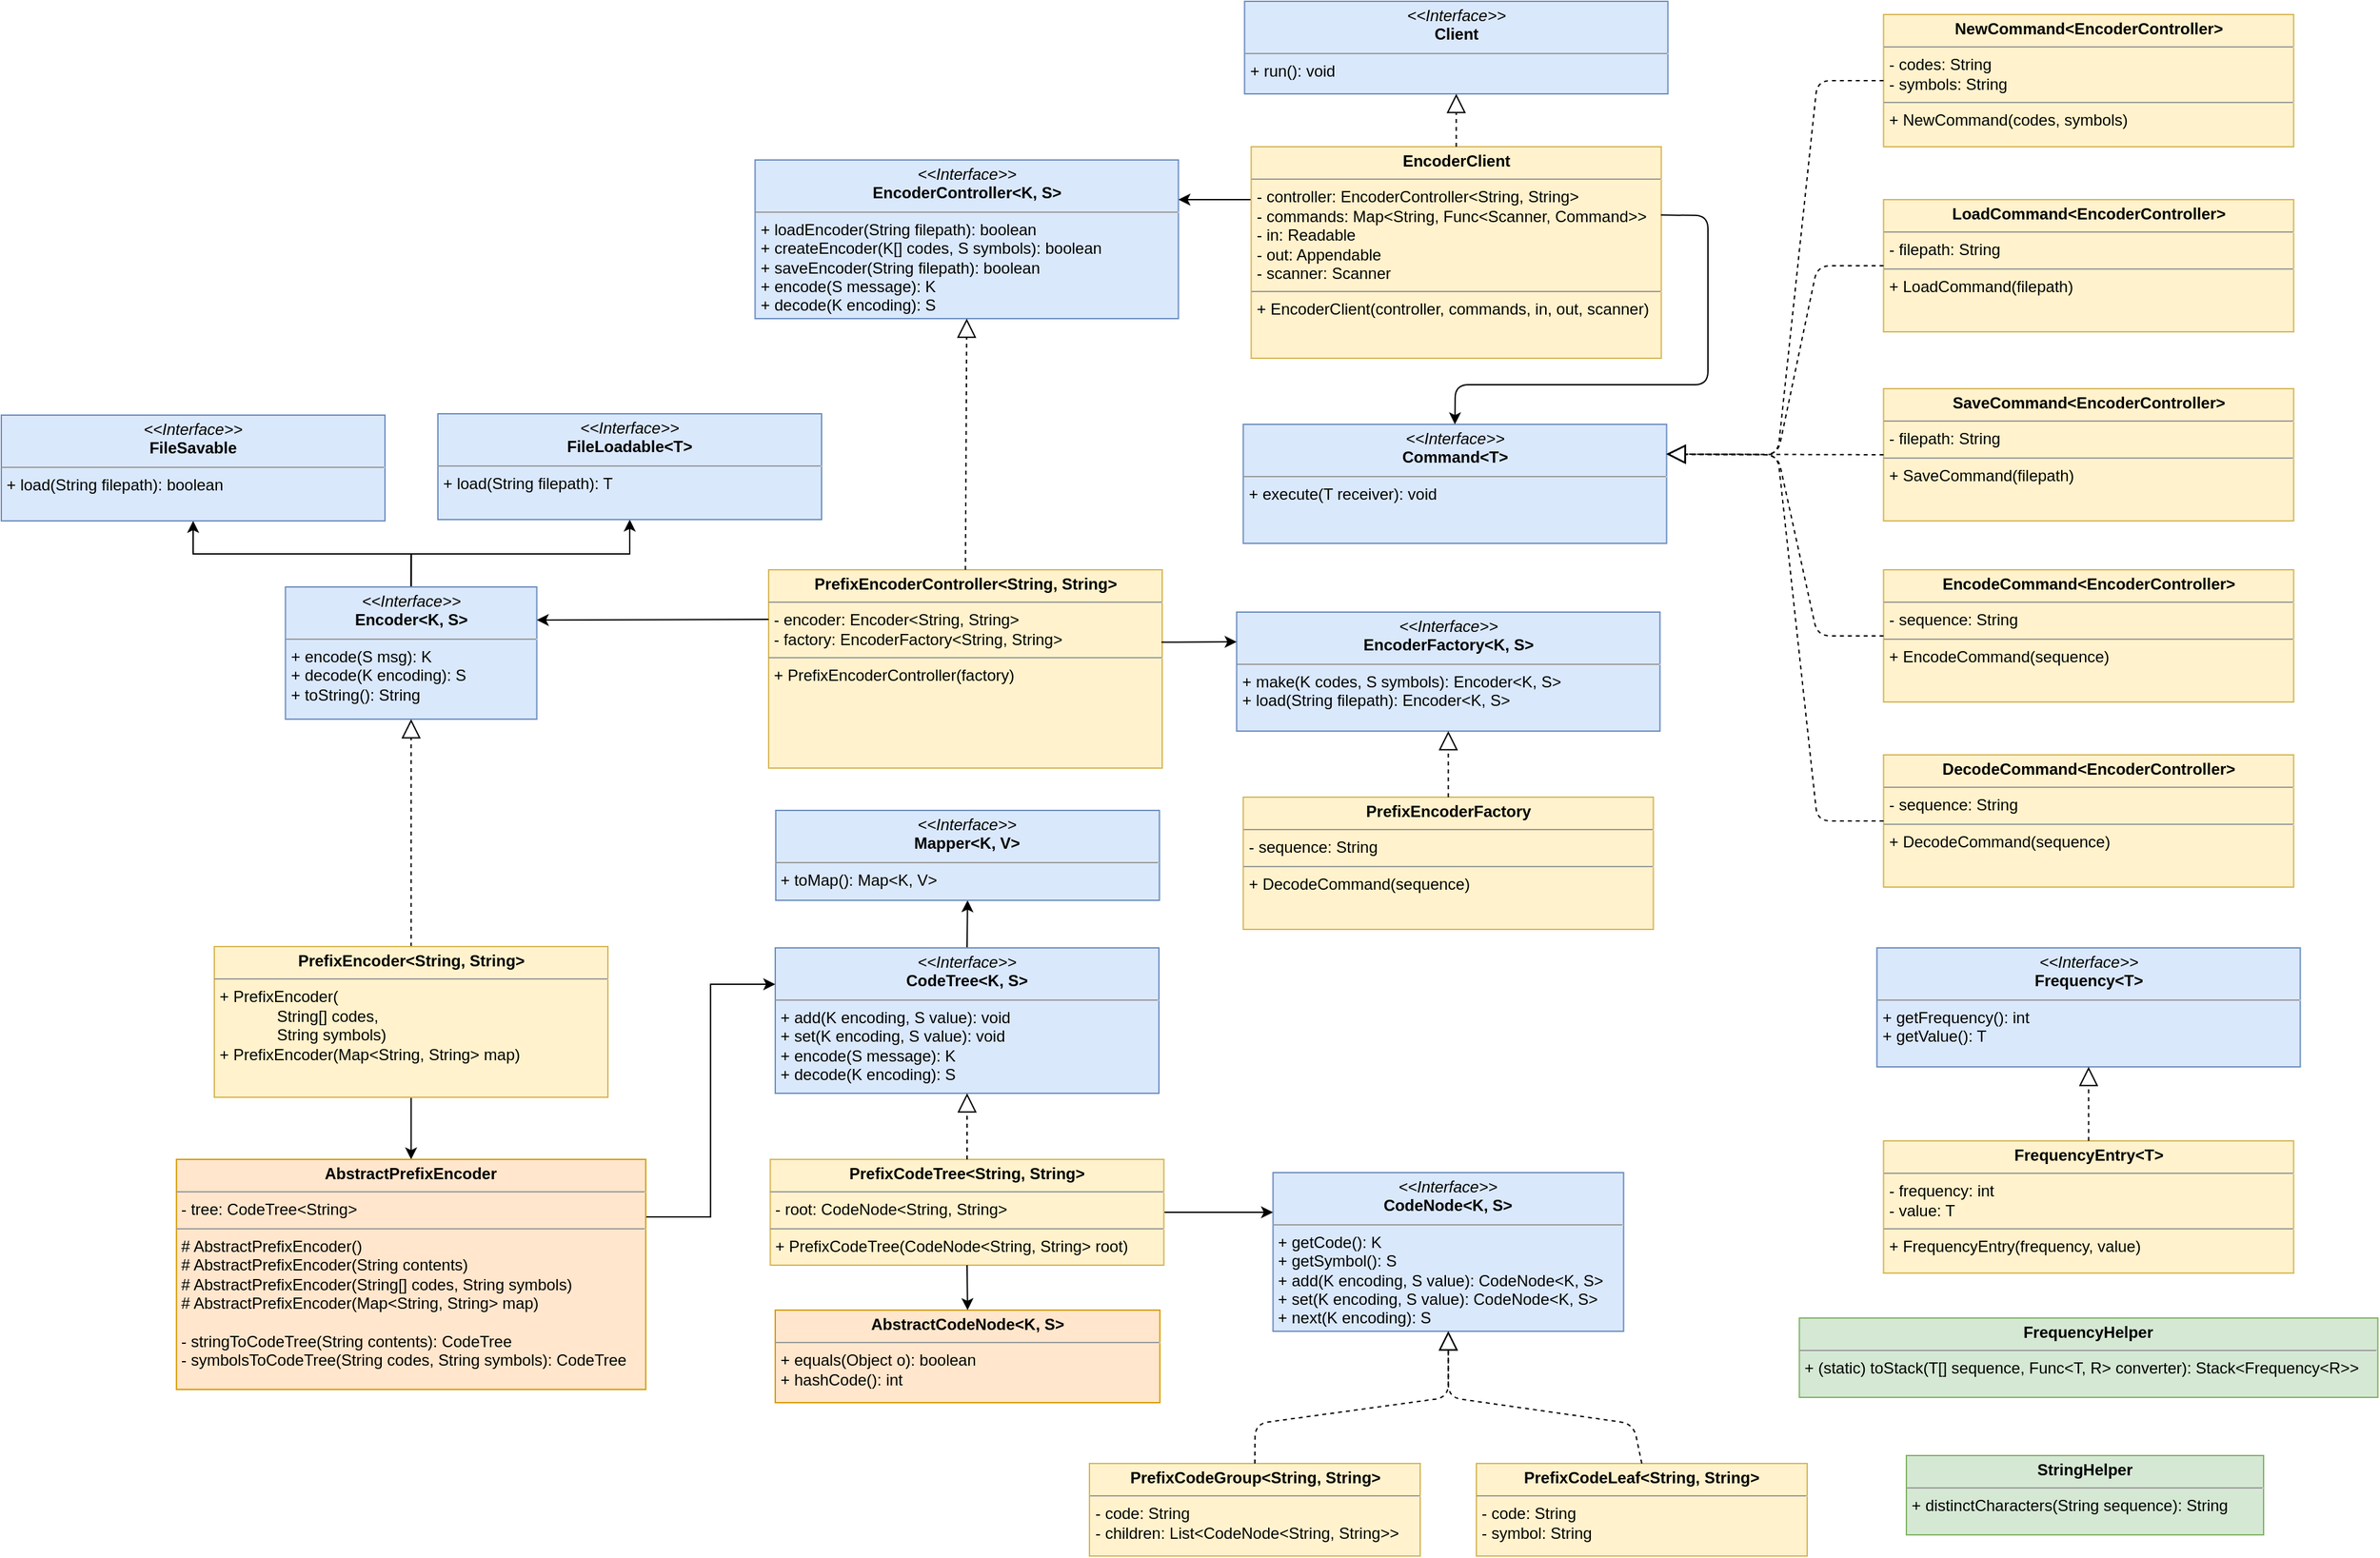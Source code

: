 <mxfile version="13.7.3" type="device"><diagram id="yBXCsLKnQGUmFSxq_S-r" name="Page-1"><mxGraphModel dx="1755" dy="1772" grid="1" gridSize="10" guides="1" tooltips="1" connect="1" arrows="1" fold="1" page="1" pageScale="1" pageWidth="850" pageHeight="1100" math="0" shadow="0"><root><mxCell id="0"/><mxCell id="1" parent="0"/><mxCell id="PXaAccvbH6FuphGDsRow-41" style="edgeStyle=orthogonalEdgeStyle;rounded=0;orthogonalLoop=1;jettySize=auto;html=1;exitX=0.5;exitY=0;exitDx=0;exitDy=0;entryX=0.5;entryY=1;entryDx=0;entryDy=0;" parent="1" source="bOPjeSEYKTVvt4Il5NPz-1" target="PXaAccvbH6FuphGDsRow-39" edge="1"><mxGeometry relative="1" as="geometry"/></mxCell><mxCell id="PXaAccvbH6FuphGDsRow-42" style="edgeStyle=orthogonalEdgeStyle;rounded=0;orthogonalLoop=1;jettySize=auto;html=1;exitX=0.5;exitY=0;exitDx=0;exitDy=0;entryX=0.5;entryY=1;entryDx=0;entryDy=0;" parent="1" source="bOPjeSEYKTVvt4Il5NPz-1" target="PXaAccvbH6FuphGDsRow-28" edge="1"><mxGeometry relative="1" as="geometry"><Array as="points"><mxPoint x="-200" y="88"/><mxPoint x="-35" y="88"/></Array></mxGeometry></mxCell><mxCell id="bOPjeSEYKTVvt4Il5NPz-1" value="&lt;p style=&quot;margin: 0px ; margin-top: 4px ; text-align: center&quot;&gt;&lt;i&gt;&amp;lt;&amp;lt;Interface&amp;gt;&amp;gt;&lt;/i&gt;&lt;br&gt;&lt;b&gt;Encoder&amp;lt;K, S&amp;gt;&lt;/b&gt;&lt;/p&gt;&lt;hr size=&quot;1&quot;&gt;&lt;p style=&quot;margin: 0px ; margin-left: 4px&quot;&gt;+ encode(S msg): K&lt;/p&gt;&lt;p style=&quot;margin: 0px ; margin-left: 4px&quot;&gt;&lt;span&gt;+ decode(K encoding): S&lt;/span&gt;&lt;br&gt;&lt;/p&gt;&lt;p style=&quot;margin: 0px ; margin-left: 4px&quot;&gt;&lt;span&gt;+ toString(): String&lt;/span&gt;&lt;/p&gt;" style="verticalAlign=top;align=left;overflow=fill;fontSize=12;fontFamily=Helvetica;html=1;fillColor=#dae8fc;strokeColor=#6c8ebf;" parent="1" vertex="1"><mxGeometry x="-295.25" y="113" width="190" height="100" as="geometry"/></mxCell><mxCell id="bOPjeSEYKTVvt4Il5NPz-6" value="" style="endArrow=block;dashed=1;endFill=0;endSize=12;html=1;" parent="1" source="bOPjeSEYKTVvt4Il5NPz-31" target="bOPjeSEYKTVvt4Il5NPz-1" edge="1"><mxGeometry width="160" relative="1" as="geometry"><mxPoint x="481.25" y="580" as="sourcePoint"/><mxPoint x="566.25" y="90" as="targetPoint"/></mxGeometry></mxCell><mxCell id="bOPjeSEYKTVvt4Il5NPz-7" value="&lt;p style=&quot;margin: 0px ; margin-top: 4px ; text-align: center&quot;&gt;&lt;i&gt;&amp;lt;&amp;lt;Interface&amp;gt;&amp;gt;&lt;/i&gt;&lt;br&gt;&lt;b&gt;CodeNode&amp;lt;K, S&amp;gt;&lt;/b&gt;&lt;/p&gt;&lt;hr size=&quot;1&quot;&gt;&lt;p style=&quot;margin: 0px ; margin-left: 4px&quot;&gt;+ getCode(): K&lt;/p&gt;&lt;p style=&quot;margin: 0px ; margin-left: 4px&quot;&gt;+ getSymbol(): S&lt;/p&gt;&lt;p style=&quot;margin: 0px ; margin-left: 4px&quot;&gt;+ add(K encoding, S value): CodeNode&amp;lt;K, S&amp;gt;&lt;/p&gt;&lt;p style=&quot;margin: 0px ; margin-left: 4px&quot;&gt;+ set(K encoding, S value): CodeNode&amp;lt;K, S&amp;gt;&lt;/p&gt;&lt;p style=&quot;margin: 0px ; margin-left: 4px&quot;&gt;+ next(K encoding): S&lt;/p&gt;" style="verticalAlign=top;align=left;overflow=fill;fontSize=12;fontFamily=Helvetica;html=1;fillColor=#dae8fc;strokeColor=#6c8ebf;" parent="1" vertex="1"><mxGeometry x="451.25" y="556" width="265" height="120" as="geometry"/></mxCell><mxCell id="bOPjeSEYKTVvt4Il5NPz-10" value="&lt;p style=&quot;margin: 0px ; margin-top: 4px ; text-align: center&quot;&gt;&lt;b&gt;PrefixCodeGroup&amp;lt;String, String&amp;gt;&lt;/b&gt;&lt;/p&gt;&lt;hr size=&quot;1&quot;&gt;&lt;p style=&quot;margin: 0px ; margin-left: 4px&quot;&gt;- code: String&lt;/p&gt;&lt;p style=&quot;margin: 0px ; margin-left: 4px&quot;&gt;&lt;span&gt;- children: List&amp;lt;CodeNode&amp;lt;String, String&amp;gt;&amp;gt;&lt;/span&gt;&lt;/p&gt;" style="verticalAlign=top;align=left;overflow=fill;fontSize=12;fontFamily=Helvetica;html=1;fillColor=#fff2cc;strokeColor=#d6b656;" parent="1" vertex="1"><mxGeometry x="312.5" y="776" width="250" height="70" as="geometry"/></mxCell><mxCell id="bOPjeSEYKTVvt4Il5NPz-15" value="&lt;p style=&quot;margin: 0px ; margin-top: 4px ; text-align: center&quot;&gt;&lt;b&gt;PrefixCodeLeaf&amp;lt;String, String&amp;gt;&lt;/b&gt;&lt;/p&gt;&lt;hr size=&quot;1&quot;&gt;&lt;p style=&quot;margin: 0px ; margin-left: 4px&quot;&gt;- code: String&lt;/p&gt;&lt;p style=&quot;margin: 0px ; margin-left: 4px&quot;&gt;- symbol: String&lt;/p&gt;" style="verticalAlign=top;align=left;overflow=fill;fontSize=12;fontFamily=Helvetica;html=1;fillColor=#fff2cc;strokeColor=#d6b656;" parent="1" vertex="1"><mxGeometry x="605" y="776" width="250" height="70" as="geometry"/></mxCell><mxCell id="bOPjeSEYKTVvt4Il5NPz-20" value="&lt;p style=&quot;margin: 0px ; margin-top: 4px ; text-align: center&quot;&gt;&lt;i&gt;&amp;lt;&amp;lt;Interface&amp;gt;&amp;gt;&lt;/i&gt;&lt;br&gt;&lt;b&gt;EncoderController&amp;lt;K, S&amp;gt;&lt;/b&gt;&lt;/p&gt;&lt;hr size=&quot;1&quot;&gt;&lt;p style=&quot;margin: 0px ; margin-left: 4px&quot;&gt;+ loadEncoder(String filepath): boolean&lt;br&gt;&lt;/p&gt;&lt;p style=&quot;margin: 0px ; margin-left: 4px&quot;&gt;+ createEncoder(K[] codes, S symbols): boolean&lt;/p&gt;&lt;p style=&quot;margin: 0px ; margin-left: 4px&quot;&gt;+ saveEncoder(String filepath): boolean&lt;/p&gt;&lt;p style=&quot;margin: 0px ; margin-left: 4px&quot;&gt;+ encode(S message): K&lt;/p&gt;&lt;p style=&quot;margin: 0px ; margin-left: 4px&quot;&gt;+ decode(K encoding): S&lt;/p&gt;" style="verticalAlign=top;align=left;overflow=fill;fontSize=12;fontFamily=Helvetica;html=1;fillColor=#dae8fc;strokeColor=#6c8ebf;" parent="1" vertex="1"><mxGeometry x="59.75" y="-210" width="320" height="120" as="geometry"/></mxCell><mxCell id="aetxjD7OIeHD93-WRbV_-35" style="edgeStyle=orthogonalEdgeStyle;rounded=0;orthogonalLoop=1;jettySize=auto;html=1;exitX=0.5;exitY=1;exitDx=0;exitDy=0;entryX=0.5;entryY=0;entryDx=0;entryDy=0;" parent="1" source="bOPjeSEYKTVvt4Il5NPz-31" target="b8kDSU_2-5h-aAAREzF0-1" edge="1"><mxGeometry relative="1" as="geometry"><mxPoint x="-200.172" y="576" as="targetPoint"/></mxGeometry></mxCell><mxCell id="bOPjeSEYKTVvt4Il5NPz-31" value="&lt;p style=&quot;margin: 0px ; margin-top: 4px ; text-align: center&quot;&gt;&lt;span style=&quot;font-weight: 700&quot;&gt;PrefixEncoder&amp;lt;String, String&amp;gt;&lt;/span&gt;&lt;/p&gt;&lt;hr size=&quot;1&quot;&gt;&lt;p style=&quot;margin: 0px ; margin-left: 4px&quot;&gt;+ PrefixEncoder(&lt;/p&gt;&lt;p style=&quot;margin: 0px ; margin-left: 4px&quot;&gt;&amp;nbsp; &amp;nbsp; &amp;nbsp; &amp;nbsp; &amp;nbsp; &amp;nbsp; &amp;nbsp;String[] codes,&lt;/p&gt;&lt;p style=&quot;margin: 0px ; margin-left: 4px&quot;&gt;&amp;nbsp; &amp;nbsp; &amp;nbsp; &amp;nbsp; &amp;nbsp; &amp;nbsp; &amp;nbsp;String symbols)&lt;br&gt;&lt;/p&gt;&lt;p style=&quot;margin: 0px ; margin-left: 4px&quot;&gt;+ PrefixEncoder(&lt;span&gt;Map&amp;lt;String, String&amp;gt; map)&lt;/span&gt;&lt;/p&gt;" style="verticalAlign=top;align=left;overflow=fill;fontSize=12;fontFamily=Helvetica;html=1;fillColor=#fff2cc;strokeColor=#d6b656;" parent="1" vertex="1"><mxGeometry x="-349" y="385" width="297.5" height="114" as="geometry"/></mxCell><mxCell id="PXaAccvbH6FuphGDsRow-44" style="edgeStyle=orthogonalEdgeStyle;rounded=0;orthogonalLoop=1;jettySize=auto;html=1;exitX=0.5;exitY=0;exitDx=0;exitDy=0;entryX=0.5;entryY=1;entryDx=0;entryDy=0;" parent="1" source="aetxjD7OIeHD93-WRbV_-2" target="PXaAccvbH6FuphGDsRow-43" edge="1"><mxGeometry relative="1" as="geometry"/></mxCell><mxCell id="aetxjD7OIeHD93-WRbV_-2" value="&lt;p style=&quot;margin: 0px ; margin-top: 4px ; text-align: center&quot;&gt;&lt;i&gt;&amp;lt;&amp;lt;Interface&amp;gt;&amp;gt;&lt;/i&gt;&lt;br&gt;&lt;b&gt;CodeTree&amp;lt;K, S&amp;gt;&lt;/b&gt;&lt;/p&gt;&lt;hr size=&quot;1&quot;&gt;&lt;p style=&quot;margin: 0px ; margin-left: 4px&quot;&gt;+ add(K encoding, S value): void&lt;br&gt;&lt;/p&gt;&lt;p style=&quot;margin: 0px ; margin-left: 4px&quot;&gt;+ set(K encoding, S value): void&lt;/p&gt;&lt;p style=&quot;margin: 0px ; margin-left: 4px&quot;&gt;+ encode(S message): K&lt;/p&gt;&lt;p style=&quot;margin: 0px ; margin-left: 4px&quot;&gt;+ decode(K encoding): S&lt;/p&gt;" style="verticalAlign=top;align=left;overflow=fill;fontSize=12;fontFamily=Helvetica;html=1;fillColor=#dae8fc;strokeColor=#6c8ebf;" parent="1" vertex="1"><mxGeometry x="75" y="386" width="290" height="110" as="geometry"/></mxCell><mxCell id="PXaAccvbH6FuphGDsRow-35" style="edgeStyle=orthogonalEdgeStyle;rounded=0;orthogonalLoop=1;jettySize=auto;html=1;exitX=1;exitY=0.5;exitDx=0;exitDy=0;entryX=0;entryY=0.25;entryDx=0;entryDy=0;" parent="1" source="aetxjD7OIeHD93-WRbV_-3" target="bOPjeSEYKTVvt4Il5NPz-7" edge="1"><mxGeometry relative="1" as="geometry"/></mxCell><mxCell id="aetxjD7OIeHD93-WRbV_-3" value="&lt;p style=&quot;margin: 0px ; margin-top: 4px ; text-align: center&quot;&gt;&lt;span style=&quot;font-weight: 700&quot;&gt;PrefixCodeTree&amp;lt;String, String&amp;gt;&lt;/span&gt;&lt;br&gt;&lt;/p&gt;&lt;hr size=&quot;1&quot;&gt;&lt;p style=&quot;margin: 0px ; margin-left: 4px&quot;&gt;- root: CodeNode&amp;lt;String, String&amp;gt;&lt;br&gt;&lt;/p&gt;&lt;hr size=&quot;1&quot;&gt;&lt;p style=&quot;margin: 0px ; margin-left: 4px&quot;&gt;+ PrefixCodeTree(CodeNode&amp;lt;String, String&amp;gt; root)&lt;/p&gt;" style="verticalAlign=top;align=left;overflow=fill;fontSize=12;fontFamily=Helvetica;html=1;fillColor=#fff2cc;strokeColor=#d6b656;" parent="1" vertex="1"><mxGeometry x="71.25" y="546" width="297.5" height="80" as="geometry"/></mxCell><mxCell id="aetxjD7OIeHD93-WRbV_-5" value="" style="endArrow=block;dashed=1;endFill=0;endSize=12;html=1;entryX=0.5;entryY=1;entryDx=0;entryDy=0;exitX=0.5;exitY=0;exitDx=0;exitDy=0;" parent="1" source="aetxjD7OIeHD93-WRbV_-3" target="aetxjD7OIeHD93-WRbV_-2" edge="1"><mxGeometry width="160" relative="1" as="geometry"><mxPoint x="218.75" y="850" as="sourcePoint"/><mxPoint x="218.75" y="800" as="targetPoint"/></mxGeometry></mxCell><mxCell id="aetxjD7OIeHD93-WRbV_-8" value="" style="endArrow=block;dashed=1;endFill=0;endSize=12;html=1;entryX=0.5;entryY=1;entryDx=0;entryDy=0;exitX=0.5;exitY=0;exitDx=0;exitDy=0;" parent="1" source="bOPjeSEYKTVvt4Il5NPz-15" target="bOPjeSEYKTVvt4Il5NPz-7" edge="1"><mxGeometry width="160" relative="1" as="geometry"><mxPoint x="448.75" y="756" as="sourcePoint"/><mxPoint x="448.75" y="686" as="targetPoint"/><Array as="points"><mxPoint x="723.75" y="746"/><mxPoint x="583.75" y="726"/></Array></mxGeometry></mxCell><mxCell id="aetxjD7OIeHD93-WRbV_-19" value="&lt;p style=&quot;margin: 0px ; margin-top: 4px ; text-align: center&quot;&gt;&lt;span style=&quot;font-weight: 700&quot;&gt;PrefixEncoderController&amp;lt;String, String&amp;gt;&lt;/span&gt;&lt;br&gt;&lt;/p&gt;&lt;hr size=&quot;1&quot;&gt;&lt;p style=&quot;margin: 0px ; margin-left: 4px&quot;&gt;- encoder: Encoder&amp;lt;String, String&amp;gt;&lt;br&gt;&lt;/p&gt;&lt;p style=&quot;margin: 0px ; margin-left: 4px&quot;&gt;- factory: EncoderFactory&amp;lt;String, String&amp;gt;&lt;/p&gt;&lt;hr size=&quot;1&quot;&gt;&lt;p style=&quot;margin: 0px ; margin-left: 4px&quot;&gt;+ PrefixEncoderController(factory)&lt;/p&gt;" style="verticalAlign=top;align=left;overflow=fill;fontSize=12;fontFamily=Helvetica;html=1;fillColor=#fff2cc;strokeColor=#d6b656;" parent="1" vertex="1"><mxGeometry x="70" y="100" width="297.5" height="150" as="geometry"/></mxCell><mxCell id="aetxjD7OIeHD93-WRbV_-27" value="" style="endArrow=block;dashed=1;endFill=0;endSize=12;html=1;exitX=0.5;exitY=0;exitDx=0;exitDy=0;entryX=0.5;entryY=1;entryDx=0;entryDy=0;" parent="1" source="aetxjD7OIeHD93-WRbV_-19" target="bOPjeSEYKTVvt4Il5NPz-20" edge="1"><mxGeometry width="160" relative="1" as="geometry"><mxPoint x="170" y="740" as="sourcePoint"/><mxPoint x="330" y="740" as="targetPoint"/></mxGeometry></mxCell><mxCell id="PXaAccvbH6FuphGDsRow-1" value="&lt;p style=&quot;margin: 0px ; margin-top: 4px ; text-align: center&quot;&gt;&lt;i&gt;&amp;lt;&amp;lt;Interface&amp;gt;&amp;gt;&lt;/i&gt;&lt;br&gt;&lt;b&gt;Client&lt;/b&gt;&lt;/p&gt;&lt;hr size=&quot;1&quot;&gt;&lt;p style=&quot;margin: 0px ; margin-left: 4px&quot;&gt;+ run(): void&lt;/p&gt;" style="verticalAlign=top;align=left;overflow=fill;fontSize=12;fontFamily=Helvetica;html=1;fillColor=#dae8fc;strokeColor=#6c8ebf;" parent="1" vertex="1"><mxGeometry x="429.75" y="-330" width="320" height="70" as="geometry"/></mxCell><mxCell id="PXaAccvbH6FuphGDsRow-9" style="edgeStyle=orthogonalEdgeStyle;rounded=0;orthogonalLoop=1;jettySize=auto;html=1;exitX=0;exitY=0.25;exitDx=0;exitDy=0;entryX=1;entryY=0.25;entryDx=0;entryDy=0;" parent="1" source="PXaAccvbH6FuphGDsRow-2" target="bOPjeSEYKTVvt4Il5NPz-20" edge="1"><mxGeometry relative="1" as="geometry"/></mxCell><mxCell id="PXaAccvbH6FuphGDsRow-2" value="&lt;p style=&quot;margin: 0px ; margin-top: 4px ; text-align: center&quot;&gt;&lt;span style=&quot;font-weight: 700&quot;&gt;EncoderClient&lt;/span&gt;&lt;br&gt;&lt;/p&gt;&lt;hr size=&quot;1&quot;&gt;&lt;p style=&quot;margin: 0px ; margin-left: 4px&quot;&gt;- controller: EncoderController&amp;lt;String, String&amp;gt;&lt;br&gt;&lt;/p&gt;&lt;p style=&quot;margin: 0px ; margin-left: 4px&quot;&gt;- commands: Map&amp;lt;String, Func&amp;lt;Scanner, Command&amp;gt;&amp;gt;&lt;/p&gt;&lt;p style=&quot;margin: 0px ; margin-left: 4px&quot;&gt;- in: Readable&lt;/p&gt;&lt;p style=&quot;margin: 0px ; margin-left: 4px&quot;&gt;- out: Appendable&lt;/p&gt;&lt;p style=&quot;margin: 0px ; margin-left: 4px&quot;&gt;- scanner: Scanner&lt;/p&gt;&lt;hr size=&quot;1&quot;&gt;&lt;p style=&quot;margin: 0px ; margin-left: 4px&quot;&gt;+ EncoderClient(controller, commands, in, out, scanner)&lt;/p&gt;" style="verticalAlign=top;align=left;overflow=fill;fontSize=12;fontFamily=Helvetica;html=1;fillColor=#fff2cc;strokeColor=#d6b656;" parent="1" vertex="1"><mxGeometry x="434.75" y="-220" width="310" height="160" as="geometry"/></mxCell><mxCell id="PXaAccvbH6FuphGDsRow-3" value="" style="endArrow=block;dashed=1;endFill=0;endSize=12;html=1;entryX=0.5;entryY=1;entryDx=0;entryDy=0;exitX=0.5;exitY=0;exitDx=0;exitDy=0;" parent="1" source="PXaAccvbH6FuphGDsRow-2" target="PXaAccvbH6FuphGDsRow-1" edge="1"><mxGeometry width="160" relative="1" as="geometry"><mxPoint x="228.75" y="380" as="sourcePoint"/><mxPoint x="228.75" y="330" as="targetPoint"/></mxGeometry></mxCell><mxCell id="PXaAccvbH6FuphGDsRow-10" value="&lt;p style=&quot;margin: 0px ; margin-top: 4px ; text-align: center&quot;&gt;&lt;i&gt;&amp;lt;&amp;lt;Interface&amp;gt;&amp;gt;&lt;/i&gt;&lt;br&gt;&lt;b&gt;Command&amp;lt;T&amp;gt;&lt;/b&gt;&lt;/p&gt;&lt;hr size=&quot;1&quot;&gt;&lt;p style=&quot;margin: 0px ; margin-left: 4px&quot;&gt;+ execute(T receiver): void&lt;/p&gt;" style="verticalAlign=top;align=left;overflow=fill;fontSize=12;fontFamily=Helvetica;html=1;fillColor=#dae8fc;strokeColor=#6c8ebf;" parent="1" vertex="1"><mxGeometry x="428.75" y="-10" width="320" height="90" as="geometry"/></mxCell><mxCell id="PXaAccvbH6FuphGDsRow-11" value="&lt;p style=&quot;margin: 0px ; margin-top: 4px ; text-align: center&quot;&gt;&lt;span style=&quot;font-weight: 700&quot;&gt;LoadCommand&amp;lt;EncoderController&amp;gt;&lt;/span&gt;&lt;br&gt;&lt;/p&gt;&lt;hr size=&quot;1&quot;&gt;&lt;p style=&quot;margin: 0px ; margin-left: 4px&quot;&gt;- filepath: String&lt;br&gt;&lt;/p&gt;&lt;hr size=&quot;1&quot;&gt;&lt;p style=&quot;margin: 0px ; margin-left: 4px&quot;&gt;+ LoadCommand(filepath)&lt;/p&gt;" style="verticalAlign=top;align=left;overflow=fill;fontSize=12;fontFamily=Helvetica;html=1;fillColor=#fff2cc;strokeColor=#d6b656;" parent="1" vertex="1"><mxGeometry x="912.75" y="-180" width="310" height="100" as="geometry"/></mxCell><mxCell id="PXaAccvbH6FuphGDsRow-12" value="&lt;p style=&quot;margin: 0px ; margin-top: 4px ; text-align: center&quot;&gt;&lt;span style=&quot;font-weight: 700&quot;&gt;SaveCommand&amp;lt;EncoderController&amp;gt;&lt;/span&gt;&lt;br&gt;&lt;/p&gt;&lt;hr size=&quot;1&quot;&gt;&lt;p style=&quot;margin: 0px ; margin-left: 4px&quot;&gt;- filepath: String&lt;br&gt;&lt;/p&gt;&lt;hr size=&quot;1&quot;&gt;&lt;p style=&quot;margin: 0px ; margin-left: 4px&quot;&gt;+ SaveCommand(filepath)&lt;/p&gt;" style="verticalAlign=top;align=left;overflow=fill;fontSize=12;fontFamily=Helvetica;html=1;fillColor=#fff2cc;strokeColor=#d6b656;" parent="1" vertex="1"><mxGeometry x="912.75" y="-37" width="310" height="100" as="geometry"/></mxCell><mxCell id="PXaAccvbH6FuphGDsRow-13" value="&lt;p style=&quot;margin: 0px ; margin-top: 4px ; text-align: center&quot;&gt;&lt;span style=&quot;font-weight: 700&quot;&gt;EncodeCommand&amp;lt;EncoderController&amp;gt;&lt;/span&gt;&lt;br&gt;&lt;/p&gt;&lt;hr size=&quot;1&quot;&gt;&lt;p style=&quot;margin: 0px ; margin-left: 4px&quot;&gt;- sequence: String&lt;br&gt;&lt;/p&gt;&lt;hr size=&quot;1&quot;&gt;&lt;p style=&quot;margin: 0px ; margin-left: 4px&quot;&gt;+ EncodeCommand(sequence)&lt;/p&gt;" style="verticalAlign=top;align=left;overflow=fill;fontSize=12;fontFamily=Helvetica;html=1;fillColor=#fff2cc;strokeColor=#d6b656;" parent="1" vertex="1"><mxGeometry x="912.75" y="100" width="310" height="100" as="geometry"/></mxCell><mxCell id="PXaAccvbH6FuphGDsRow-14" value="&lt;p style=&quot;margin: 0px ; margin-top: 4px ; text-align: center&quot;&gt;&lt;span style=&quot;font-weight: 700&quot;&gt;NewCommand&amp;lt;EncoderController&amp;gt;&lt;/span&gt;&lt;br&gt;&lt;/p&gt;&lt;hr size=&quot;1&quot;&gt;&lt;p style=&quot;margin: 0px ; margin-left: 4px&quot;&gt;- codes: String&lt;br&gt;&lt;/p&gt;&lt;p style=&quot;margin: 0px ; margin-left: 4px&quot;&gt;- symbols: String&lt;/p&gt;&lt;hr size=&quot;1&quot;&gt;&lt;p style=&quot;margin: 0px ; margin-left: 4px&quot;&gt;+ NewCommand(codes, symbols)&lt;/p&gt;" style="verticalAlign=top;align=left;overflow=fill;fontSize=12;fontFamily=Helvetica;html=1;fillColor=#fff2cc;strokeColor=#d6b656;" parent="1" vertex="1"><mxGeometry x="912.75" y="-320" width="310" height="100" as="geometry"/></mxCell><mxCell id="PXaAccvbH6FuphGDsRow-15" value="&lt;p style=&quot;margin: 0px ; margin-top: 4px ; text-align: center&quot;&gt;&lt;span style=&quot;font-weight: 700&quot;&gt;DecodeCommand&amp;lt;EncoderController&amp;gt;&lt;/span&gt;&lt;br&gt;&lt;/p&gt;&lt;hr size=&quot;1&quot;&gt;&lt;p style=&quot;margin: 0px ; margin-left: 4px&quot;&gt;- sequence: String&lt;br&gt;&lt;/p&gt;&lt;hr size=&quot;1&quot;&gt;&lt;p style=&quot;margin: 0px ; margin-left: 4px&quot;&gt;+ DecodeCommand(sequence)&lt;/p&gt;" style="verticalAlign=top;align=left;overflow=fill;fontSize=12;fontFamily=Helvetica;html=1;fillColor=#fff2cc;strokeColor=#d6b656;" parent="1" vertex="1"><mxGeometry x="912.75" y="240" width="310" height="100" as="geometry"/></mxCell><mxCell id="PXaAccvbH6FuphGDsRow-16" value="" style="endArrow=block;dashed=1;endFill=0;endSize=12;html=1;exitX=0.5;exitY=0;exitDx=0;exitDy=0;entryX=0.5;entryY=1;entryDx=0;entryDy=0;" parent="1" source="bOPjeSEYKTVvt4Il5NPz-10" target="bOPjeSEYKTVvt4Il5NPz-7" edge="1"><mxGeometry width="160" relative="1" as="geometry"><mxPoint x="373.75" y="716" as="sourcePoint"/><mxPoint x="533.75" y="716" as="targetPoint"/><Array as="points"><mxPoint x="437.75" y="746"/><mxPoint x="583.75" y="726"/></Array></mxGeometry></mxCell><mxCell id="PXaAccvbH6FuphGDsRow-17" value="" style="endArrow=block;dashed=1;endFill=0;endSize=12;html=1;exitX=0;exitY=0.5;exitDx=0;exitDy=0;entryX=1;entryY=0.25;entryDx=0;entryDy=0;" parent="1" source="PXaAccvbH6FuphGDsRow-12" target="PXaAccvbH6FuphGDsRow-10" edge="1"><mxGeometry width="160" relative="1" as="geometry"><mxPoint x="722.75" y="120" as="sourcePoint"/><mxPoint x="882.75" y="120" as="targetPoint"/></mxGeometry></mxCell><mxCell id="PXaAccvbH6FuphGDsRow-19" value="" style="endArrow=block;dashed=1;endFill=0;endSize=12;html=1;exitX=0;exitY=0.5;exitDx=0;exitDy=0;entryX=1;entryY=0.25;entryDx=0;entryDy=0;" parent="1" source="PXaAccvbH6FuphGDsRow-11" target="PXaAccvbH6FuphGDsRow-10" edge="1"><mxGeometry width="160" relative="1" as="geometry"><mxPoint x="932.75" y="33" as="sourcePoint"/><mxPoint x="707.75" y="32.5" as="targetPoint"/><Array as="points"><mxPoint x="862.75" y="-130"/><mxPoint x="832.75" y="13"/></Array></mxGeometry></mxCell><mxCell id="PXaAccvbH6FuphGDsRow-20" value="" style="endArrow=block;dashed=1;endFill=0;endSize=12;html=1;exitX=0;exitY=0.5;exitDx=0;exitDy=0;entryX=1;entryY=0.25;entryDx=0;entryDy=0;" parent="1" source="PXaAccvbH6FuphGDsRow-14" target="PXaAccvbH6FuphGDsRow-10" edge="1"><mxGeometry width="160" relative="1" as="geometry"><mxPoint x="942.75" y="43" as="sourcePoint"/><mxPoint x="717.75" y="42.5" as="targetPoint"/><Array as="points"><mxPoint x="862.75" y="-270"/><mxPoint x="832.75" y="13"/></Array></mxGeometry></mxCell><mxCell id="PXaAccvbH6FuphGDsRow-21" value="" style="endArrow=block;dashed=1;endFill=0;endSize=12;html=1;exitX=0;exitY=0.5;exitDx=0;exitDy=0;entryX=1;entryY=0.25;entryDx=0;entryDy=0;" parent="1" source="PXaAccvbH6FuphGDsRow-13" target="PXaAccvbH6FuphGDsRow-10" edge="1"><mxGeometry width="160" relative="1" as="geometry"><mxPoint x="952.75" y="53" as="sourcePoint"/><mxPoint x="727.75" y="52.5" as="targetPoint"/><Array as="points"><mxPoint x="862.75" y="150"/><mxPoint x="832.75" y="13"/></Array></mxGeometry></mxCell><mxCell id="PXaAccvbH6FuphGDsRow-22" value="" style="endArrow=block;dashed=1;endFill=0;endSize=12;html=1;exitX=0;exitY=0.5;exitDx=0;exitDy=0;entryX=1;entryY=0.25;entryDx=0;entryDy=0;" parent="1" source="PXaAccvbH6FuphGDsRow-15" target="PXaAccvbH6FuphGDsRow-10" edge="1"><mxGeometry width="160" relative="1" as="geometry"><mxPoint x="962.75" y="63" as="sourcePoint"/><mxPoint x="692.75" y="20" as="targetPoint"/><Array as="points"><mxPoint x="862.75" y="290"/><mxPoint x="832.75" y="13"/></Array></mxGeometry></mxCell><mxCell id="PXaAccvbH6FuphGDsRow-24" value="&lt;p style=&quot;margin: 0px ; margin-top: 4px ; text-align: center&quot;&gt;&lt;i&gt;&amp;lt;&amp;lt;Interface&amp;gt;&amp;gt;&lt;/i&gt;&lt;br&gt;&lt;b&gt;EncoderFactory&amp;lt;K, S&amp;gt;&lt;/b&gt;&lt;/p&gt;&lt;hr size=&quot;1&quot;&gt;&lt;p style=&quot;margin: 0px ; margin-left: 4px&quot;&gt;+ make(K codes, S symbols): Encoder&amp;lt;K, S&amp;gt;&lt;/p&gt;&lt;p style=&quot;margin: 0px ; margin-left: 4px&quot;&gt;+ load(String filepath): Encoder&amp;lt;K, S&amp;gt;&lt;/p&gt;" style="verticalAlign=top;align=left;overflow=fill;fontSize=12;fontFamily=Helvetica;html=1;fillColor=#dae8fc;strokeColor=#6c8ebf;" parent="1" vertex="1"><mxGeometry x="423.75" y="132" width="320" height="90" as="geometry"/></mxCell><mxCell id="PXaAccvbH6FuphGDsRow-25" value="&lt;p style=&quot;margin: 0px ; margin-top: 4px ; text-align: center&quot;&gt;&lt;b&gt;PrefixEncoderFactory&lt;/b&gt;&lt;/p&gt;&lt;hr size=&quot;1&quot;&gt;&lt;p style=&quot;margin: 0px ; margin-left: 4px&quot;&gt;- sequence: String&lt;br&gt;&lt;/p&gt;&lt;hr size=&quot;1&quot;&gt;&lt;p style=&quot;margin: 0px ; margin-left: 4px&quot;&gt;+ DecodeCommand(sequence)&lt;/p&gt;" style="verticalAlign=top;align=left;overflow=fill;fontSize=12;fontFamily=Helvetica;html=1;fillColor=#fff2cc;strokeColor=#d6b656;" parent="1" vertex="1"><mxGeometry x="428.75" y="272" width="310" height="100" as="geometry"/></mxCell><mxCell id="PXaAccvbH6FuphGDsRow-26" value="" style="endArrow=block;dashed=1;endFill=0;endSize=12;html=1;entryX=0.5;entryY=1;entryDx=0;entryDy=0;exitX=0.5;exitY=0;exitDx=0;exitDy=0;" parent="1" source="PXaAccvbH6FuphGDsRow-25" target="PXaAccvbH6FuphGDsRow-24" edge="1"><mxGeometry width="160" relative="1" as="geometry"><mxPoint x="228.75" y="460" as="sourcePoint"/><mxPoint x="228.75" y="410" as="targetPoint"/></mxGeometry></mxCell><mxCell id="PXaAccvbH6FuphGDsRow-27" value="" style="endArrow=classic;html=1;exitX=0.998;exitY=0.365;exitDx=0;exitDy=0;exitPerimeter=0;entryX=0;entryY=0.25;entryDx=0;entryDy=0;" parent="1" source="aetxjD7OIeHD93-WRbV_-19" target="PXaAccvbH6FuphGDsRow-24" edge="1"><mxGeometry width="50" height="50" relative="1" as="geometry"><mxPoint x="368.68" y="150.0" as="sourcePoint"/><mxPoint x="410" y="150" as="targetPoint"/></mxGeometry></mxCell><mxCell id="PXaAccvbH6FuphGDsRow-28" value="&lt;p style=&quot;margin: 0px ; margin-top: 4px ; text-align: center&quot;&gt;&lt;i&gt;&amp;lt;&amp;lt;Interface&amp;gt;&amp;gt;&lt;/i&gt;&lt;br&gt;&lt;b&gt;FileLoadable&amp;lt;T&amp;gt;&lt;/b&gt;&lt;/p&gt;&lt;hr size=&quot;1&quot;&gt;&lt;p style=&quot;margin: 0px ; margin-left: 4px&quot;&gt;+ load(String filepath): T&lt;/p&gt;" style="verticalAlign=top;align=left;overflow=fill;fontSize=12;fontFamily=Helvetica;html=1;fillColor=#dae8fc;strokeColor=#6c8ebf;" parent="1" vertex="1"><mxGeometry x="-180" y="-18" width="290" height="80" as="geometry"/></mxCell><mxCell id="PXaAccvbH6FuphGDsRow-31" value="" style="endArrow=classic;html=1;exitX=0;exitY=0.25;exitDx=0;exitDy=0;entryX=1;entryY=0.25;entryDx=0;entryDy=0;" parent="1" source="aetxjD7OIeHD93-WRbV_-19" target="bOPjeSEYKTVvt4Il5NPz-1" edge="1"><mxGeometry width="50" height="50" relative="1" as="geometry"><mxPoint x="-30" y="130" as="sourcePoint"/><mxPoint x="20" y="80" as="targetPoint"/></mxGeometry></mxCell><mxCell id="PXaAccvbH6FuphGDsRow-34" value="" style="endArrow=classic;html=1;exitX=0.999;exitY=0.323;exitDx=0;exitDy=0;exitPerimeter=0;entryX=0.5;entryY=0;entryDx=0;entryDy=0;" parent="1" source="PXaAccvbH6FuphGDsRow-2" target="PXaAccvbH6FuphGDsRow-10" edge="1"><mxGeometry width="50" height="50" relative="1" as="geometry"><mxPoint x="760" y="-150" as="sourcePoint"/><mxPoint x="810" y="-200" as="targetPoint"/><Array as="points"><mxPoint x="780" y="-168"/><mxPoint x="780" y="-40"/><mxPoint x="589" y="-40"/></Array></mxGeometry></mxCell><mxCell id="PXaAccvbH6FuphGDsRow-36" value="&lt;p style=&quot;margin: 0px ; margin-top: 4px ; text-align: center&quot;&gt;&lt;span style=&quot;font-weight: 700&quot;&gt;AbstractCodeNode&amp;lt;K, S&amp;gt;&lt;/span&gt;&lt;/p&gt;&lt;hr size=&quot;1&quot;&gt;&lt;p style=&quot;margin: 0px ; margin-left: 4px&quot;&gt;+ equals(Object o): boolean&lt;/p&gt;&lt;p style=&quot;margin: 0px ; margin-left: 4px&quot;&gt;+ hashCode(): int&lt;/p&gt;" style="verticalAlign=top;align=left;overflow=fill;fontSize=12;fontFamily=Helvetica;html=1;fillColor=#ffe6cc;strokeColor=#d79b00;" parent="1" vertex="1"><mxGeometry x="75" y="660" width="290.75" height="70" as="geometry"/></mxCell><mxCell id="PXaAccvbH6FuphGDsRow-38" value="" style="endArrow=classic;html=1;exitX=0.5;exitY=1;exitDx=0;exitDy=0;entryX=0.5;entryY=0;entryDx=0;entryDy=0;" parent="1" source="aetxjD7OIeHD93-WRbV_-3" target="PXaAccvbH6FuphGDsRow-36" edge="1"><mxGeometry width="50" height="50" relative="1" as="geometry"><mxPoint x="200" y="590" as="sourcePoint"/><mxPoint x="250" y="540" as="targetPoint"/></mxGeometry></mxCell><mxCell id="PXaAccvbH6FuphGDsRow-39" value="&lt;p style=&quot;margin: 0px ; margin-top: 4px ; text-align: center&quot;&gt;&lt;i&gt;&amp;lt;&amp;lt;Interface&amp;gt;&amp;gt;&lt;/i&gt;&lt;br&gt;&lt;b&gt;FileSavable&lt;/b&gt;&lt;/p&gt;&lt;hr size=&quot;1&quot;&gt;&lt;p style=&quot;margin: 0px ; margin-left: 4px&quot;&gt;+ load(String filepath): boolean&lt;/p&gt;" style="verticalAlign=top;align=left;overflow=fill;fontSize=12;fontFamily=Helvetica;html=1;fillColor=#dae8fc;strokeColor=#6c8ebf;" parent="1" vertex="1"><mxGeometry x="-510" y="-17" width="290" height="80" as="geometry"/></mxCell><mxCell id="PXaAccvbH6FuphGDsRow-43" value="&lt;p style=&quot;margin: 0px ; margin-top: 4px ; text-align: center&quot;&gt;&lt;i&gt;&amp;lt;&amp;lt;Interface&amp;gt;&amp;gt;&lt;/i&gt;&lt;br&gt;&lt;b&gt;Mapper&amp;lt;K, V&amp;gt;&lt;/b&gt;&lt;/p&gt;&lt;hr size=&quot;1&quot;&gt;&lt;p style=&quot;margin: 0px ; margin-left: 4px&quot;&gt;+ toMap(): Map&amp;lt;K, V&amp;gt;&lt;/p&gt;" style="verticalAlign=top;align=left;overflow=fill;fontSize=12;fontFamily=Helvetica;html=1;fillColor=#dae8fc;strokeColor=#6c8ebf;" parent="1" vertex="1"><mxGeometry x="75.37" y="282" width="290" height="68" as="geometry"/></mxCell><mxCell id="PXaAccvbH6FuphGDsRow-45" value="&lt;p style=&quot;margin: 0px ; margin-top: 4px ; text-align: center&quot;&gt;&lt;i&gt;&amp;lt;&amp;lt;Interface&amp;gt;&amp;gt;&lt;/i&gt;&lt;br&gt;&lt;b&gt;Frequency&amp;lt;T&amp;gt;&lt;/b&gt;&lt;/p&gt;&lt;hr size=&quot;1&quot;&gt;&lt;p style=&quot;margin: 0px ; margin-left: 4px&quot;&gt;+ getFrequency(): int&lt;br&gt;&lt;/p&gt;&lt;p style=&quot;margin: 0px ; margin-left: 4px&quot;&gt;+ getValue(): T&lt;/p&gt;" style="verticalAlign=top;align=left;overflow=fill;fontSize=12;fontFamily=Helvetica;html=1;fillColor=#dae8fc;strokeColor=#6c8ebf;" parent="1" vertex="1"><mxGeometry x="907.74" y="386" width="320" height="90" as="geometry"/></mxCell><mxCell id="PXaAccvbH6FuphGDsRow-46" value="&lt;p style=&quot;margin: 0px ; margin-top: 4px ; text-align: center&quot;&gt;&lt;b&gt;FrequencyEntry&amp;lt;T&amp;gt;&lt;/b&gt;&lt;/p&gt;&lt;hr size=&quot;1&quot;&gt;&lt;p style=&quot;margin: 0px ; margin-left: 4px&quot;&gt;- frequency: int&lt;br&gt;&lt;/p&gt;&lt;p style=&quot;margin: 0px ; margin-left: 4px&quot;&gt;- value: T&lt;/p&gt;&lt;hr size=&quot;1&quot;&gt;&lt;p style=&quot;margin: 0px ; margin-left: 4px&quot;&gt;+ FrequencyEntry(frequency, value)&lt;/p&gt;" style="verticalAlign=top;align=left;overflow=fill;fontSize=12;fontFamily=Helvetica;html=1;fillColor=#fff2cc;strokeColor=#d6b656;" parent="1" vertex="1"><mxGeometry x="912.74" y="532" width="310" height="100" as="geometry"/></mxCell><mxCell id="PXaAccvbH6FuphGDsRow-47" value="" style="endArrow=block;dashed=1;endFill=0;endSize=12;html=1;exitX=0.5;exitY=0;exitDx=0;exitDy=0;entryX=0.5;entryY=1;entryDx=0;entryDy=0;" parent="1" source="PXaAccvbH6FuphGDsRow-46" target="PXaAccvbH6FuphGDsRow-45" edge="1"><mxGeometry width="160" relative="1" as="geometry"><mxPoint x="1180" y="530" as="sourcePoint"/><mxPoint x="1340" y="530" as="targetPoint"/></mxGeometry></mxCell><mxCell id="PXaAccvbH6FuphGDsRow-48" value="&lt;p style=&quot;margin: 0px ; margin-top: 4px ; text-align: center&quot;&gt;&lt;b&gt;FrequencyHelper&lt;/b&gt;&lt;/p&gt;&lt;hr size=&quot;1&quot;&gt;&lt;p style=&quot;margin: 0px ; margin-left: 4px&quot;&gt;+ (static) toStack(T[] sequence, Func&amp;lt;T, R&amp;gt; converter): Stack&amp;lt;Frequency&amp;lt;R&amp;gt;&amp;gt;&lt;/p&gt;" style="verticalAlign=top;align=left;overflow=fill;fontSize=12;fontFamily=Helvetica;html=1;fillColor=#d5e8d4;strokeColor=#82b366;" parent="1" vertex="1"><mxGeometry x="849.12" y="666" width="437.25" height="60" as="geometry"/></mxCell><mxCell id="PXaAccvbH6FuphGDsRow-49" value="&lt;p style=&quot;margin: 0px ; margin-top: 4px ; text-align: center&quot;&gt;&lt;b&gt;StringHelper&lt;/b&gt;&lt;/p&gt;&lt;hr size=&quot;1&quot;&gt;&lt;p style=&quot;margin: 0px ; margin-left: 4px&quot;&gt;+ distinctCharacters(String sequence): String&lt;/p&gt;" style="verticalAlign=top;align=left;overflow=fill;fontSize=12;fontFamily=Helvetica;html=1;fillColor=#d5e8d4;strokeColor=#82b366;" parent="1" vertex="1"><mxGeometry x="930" y="770" width="270" height="60" as="geometry"/></mxCell><mxCell id="b8kDSU_2-5h-aAAREzF0-2" style="edgeStyle=orthogonalEdgeStyle;rounded=0;orthogonalLoop=1;jettySize=auto;html=1;exitX=1;exitY=0.25;exitDx=0;exitDy=0;entryX=0;entryY=0.25;entryDx=0;entryDy=0;" edge="1" parent="1" source="b8kDSU_2-5h-aAAREzF0-1" target="aetxjD7OIeHD93-WRbV_-2"><mxGeometry relative="1" as="geometry"/></mxCell><mxCell id="b8kDSU_2-5h-aAAREzF0-1" value="&lt;p style=&quot;margin: 0px ; margin-top: 4px ; text-align: center&quot;&gt;&lt;span style=&quot;font-weight: 700&quot;&gt;AbstractPrefixEncoder&lt;/span&gt;&lt;br&gt;&lt;/p&gt;&lt;hr size=&quot;1&quot;&gt;&lt;p style=&quot;margin: 0px ; margin-left: 4px&quot;&gt;- tree: CodeTree&amp;lt;String&amp;gt;&lt;br&gt;&lt;/p&gt;&lt;hr size=&quot;1&quot;&gt;&lt;p style=&quot;margin: 0px ; margin-left: 4px&quot;&gt;# AbstractPrefixEncoder()&lt;/p&gt;&lt;p style=&quot;margin: 0px ; margin-left: 4px&quot;&gt;# AbstractPrefixEncoder(String contents)&lt;/p&gt;&lt;p style=&quot;margin: 0px ; margin-left: 4px&quot;&gt;# AbstractPrefixEncoder(&lt;span&gt;String[] codes,&amp;nbsp;&lt;/span&gt;&lt;span&gt;String symbols)&lt;/span&gt;&lt;/p&gt;&lt;p style=&quot;margin: 0px ; margin-left: 4px&quot;&gt;# AbstractPrefixEncoder(&lt;span&gt;Map&amp;lt;String, String&amp;gt; map)&lt;/span&gt;&lt;/p&gt;&lt;p style=&quot;margin: 0px ; margin-left: 4px&quot;&gt;&lt;span&gt;&lt;br&gt;&lt;/span&gt;&lt;/p&gt;&lt;p style=&quot;margin: 0px ; margin-left: 4px&quot;&gt;&lt;span&gt;- stringToCodeTree(String contents): CodeTree&lt;/span&gt;&lt;/p&gt;&lt;p style=&quot;margin: 0px ; margin-left: 4px&quot;&gt;&lt;span&gt;- symbolsToCodeTree(String codes, String symbols): CodeTree&lt;/span&gt;&lt;/p&gt;" style="verticalAlign=top;align=left;overflow=fill;fontSize=12;fontFamily=Helvetica;html=1;fillColor=#ffe6cc;strokeColor=#d79b00;" vertex="1" parent="1"><mxGeometry x="-377.62" y="546" width="354.75" height="174" as="geometry"/></mxCell></root></mxGraphModel></diagram></mxfile>